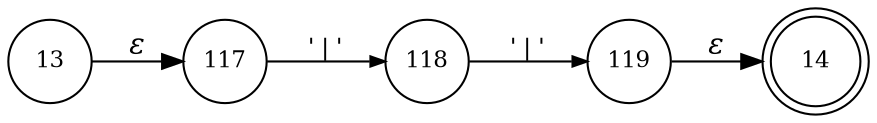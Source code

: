digraph ATN {
rankdir=LR;
s14[fontsize=11, label="14", shape=doublecircle, fixedsize=true, width=.6];
s117[fontsize=11,label="117", shape=circle, fixedsize=true, width=.55, peripheries=1];
s118[fontsize=11,label="118", shape=circle, fixedsize=true, width=.55, peripheries=1];
s119[fontsize=11,label="119", shape=circle, fixedsize=true, width=.55, peripheries=1];
s13[fontsize=11,label="13", shape=circle, fixedsize=true, width=.55, peripheries=1];
s13 -> s117 [fontname="Times-Italic", label="&epsilon;"];
s117 -> s118 [fontsize=11, fontname="Courier", arrowsize=.7, label = "'|'", arrowhead = normal];
s118 -> s119 [fontsize=11, fontname="Courier", arrowsize=.7, label = "'|'", arrowhead = normal];
s119 -> s14 [fontname="Times-Italic", label="&epsilon;"];
}